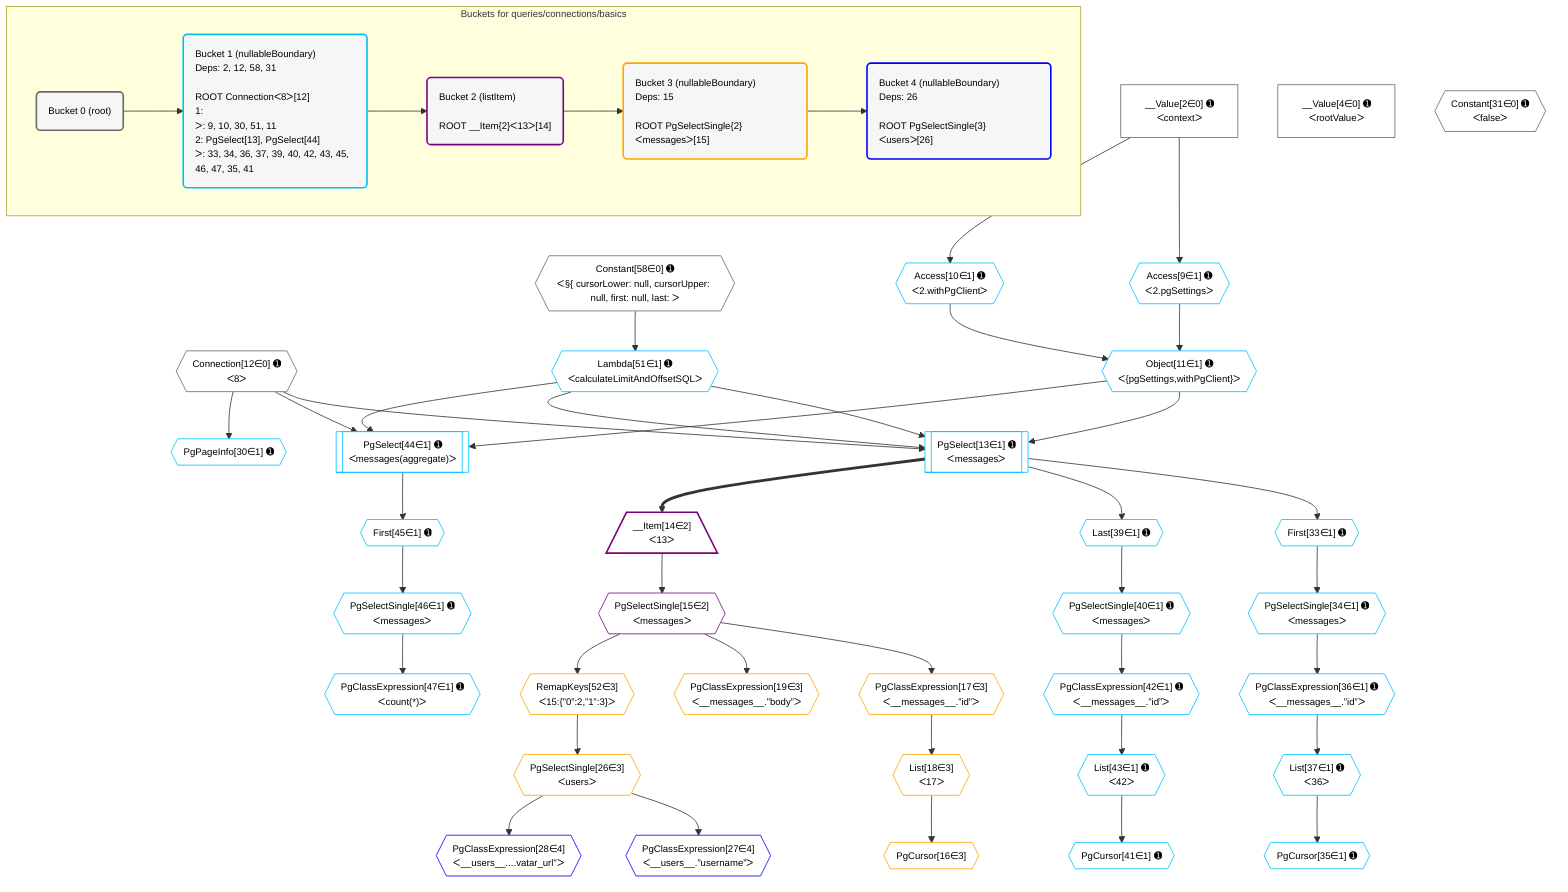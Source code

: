 %%{init: {'themeVariables': { 'fontSize': '12px'}}}%%
graph TD
    classDef path fill:#eee,stroke:#000,color:#000
    classDef plan fill:#fff,stroke-width:1px,color:#000
    classDef itemplan fill:#fff,stroke-width:2px,color:#000
    classDef unbatchedplan fill:#dff,stroke-width:1px,color:#000
    classDef sideeffectplan fill:#fcc,stroke-width:2px,color:#000
    classDef bucket fill:#f6f6f6,color:#000,stroke-width:2px,text-align:left


    %% plan dependencies
    __Value2["__Value[2∈0] ➊<br />ᐸcontextᐳ"]:::plan
    __Value4["__Value[4∈0] ➊<br />ᐸrootValueᐳ"]:::plan
    Connection12{{"Connection[12∈0] ➊<br />ᐸ8ᐳ"}}:::plan
    Constant31{{"Constant[31∈0] ➊<br />ᐸfalseᐳ"}}:::plan
    Constant58{{"Constant[58∈0] ➊<br />ᐸ§{ cursorLower: null, cursorUpper: null, first: null, last: ᐳ"}}:::plan
    PgSelect13[["PgSelect[13∈1] ➊<br />ᐸmessagesᐳ"]]:::plan
    Object11{{"Object[11∈1] ➊<br />ᐸ{pgSettings,withPgClient}ᐳ"}}:::plan
    Lambda51{{"Lambda[51∈1] ➊<br />ᐸcalculateLimitAndOffsetSQLᐳ"}}:::plan
    Object11 & Connection12 & Lambda51 & Lambda51 --> PgSelect13
    PgSelect44[["PgSelect[44∈1] ➊<br />ᐸmessages(aggregate)ᐳ"]]:::plan
    Object11 & Connection12 & Lambda51 --> PgSelect44
    Access9{{"Access[9∈1] ➊<br />ᐸ2.pgSettingsᐳ"}}:::plan
    Access10{{"Access[10∈1] ➊<br />ᐸ2.withPgClientᐳ"}}:::plan
    Access9 & Access10 --> Object11
    __Value2 --> Access9
    __Value2 --> Access10
    PgPageInfo30{{"PgPageInfo[30∈1] ➊"}}:::plan
    Connection12 --> PgPageInfo30
    First33{{"First[33∈1] ➊"}}:::plan
    PgSelect13 --> First33
    PgSelectSingle34{{"PgSelectSingle[34∈1] ➊<br />ᐸmessagesᐳ"}}:::plan
    First33 --> PgSelectSingle34
    PgCursor35{{"PgCursor[35∈1] ➊"}}:::plan
    List37{{"List[37∈1] ➊<br />ᐸ36ᐳ"}}:::plan
    List37 --> PgCursor35
    PgClassExpression36{{"PgClassExpression[36∈1] ➊<br />ᐸ__messages__.”id”ᐳ"}}:::plan
    PgSelectSingle34 --> PgClassExpression36
    PgClassExpression36 --> List37
    Last39{{"Last[39∈1] ➊"}}:::plan
    PgSelect13 --> Last39
    PgSelectSingle40{{"PgSelectSingle[40∈1] ➊<br />ᐸmessagesᐳ"}}:::plan
    Last39 --> PgSelectSingle40
    PgCursor41{{"PgCursor[41∈1] ➊"}}:::plan
    List43{{"List[43∈1] ➊<br />ᐸ42ᐳ"}}:::plan
    List43 --> PgCursor41
    PgClassExpression42{{"PgClassExpression[42∈1] ➊<br />ᐸ__messages__.”id”ᐳ"}}:::plan
    PgSelectSingle40 --> PgClassExpression42
    PgClassExpression42 --> List43
    First45{{"First[45∈1] ➊"}}:::plan
    PgSelect44 --> First45
    PgSelectSingle46{{"PgSelectSingle[46∈1] ➊<br />ᐸmessagesᐳ"}}:::plan
    First45 --> PgSelectSingle46
    PgClassExpression47{{"PgClassExpression[47∈1] ➊<br />ᐸcount(*)ᐳ"}}:::plan
    PgSelectSingle46 --> PgClassExpression47
    Constant58 --> Lambda51
    __Item14[/"__Item[14∈2]<br />ᐸ13ᐳ"\]:::itemplan
    PgSelect13 ==> __Item14
    PgSelectSingle15{{"PgSelectSingle[15∈2]<br />ᐸmessagesᐳ"}}:::plan
    __Item14 --> PgSelectSingle15
    PgCursor16{{"PgCursor[16∈3]"}}:::plan
    List18{{"List[18∈3]<br />ᐸ17ᐳ"}}:::plan
    List18 --> PgCursor16
    PgClassExpression17{{"PgClassExpression[17∈3]<br />ᐸ__messages__.”id”ᐳ"}}:::plan
    PgSelectSingle15 --> PgClassExpression17
    PgClassExpression17 --> List18
    PgClassExpression19{{"PgClassExpression[19∈3]<br />ᐸ__messages__.”body”ᐳ"}}:::plan
    PgSelectSingle15 --> PgClassExpression19
    PgSelectSingle26{{"PgSelectSingle[26∈3]<br />ᐸusersᐳ"}}:::plan
    RemapKeys52{{"RemapKeys[52∈3]<br />ᐸ15:{”0”:2,”1”:3}ᐳ"}}:::plan
    RemapKeys52 --> PgSelectSingle26
    PgSelectSingle15 --> RemapKeys52
    PgClassExpression27{{"PgClassExpression[27∈4]<br />ᐸ__users__.”username”ᐳ"}}:::plan
    PgSelectSingle26 --> PgClassExpression27
    PgClassExpression28{{"PgClassExpression[28∈4]<br />ᐸ__users__....vatar_url”ᐳ"}}:::plan
    PgSelectSingle26 --> PgClassExpression28

    %% define steps

    subgraph "Buckets for queries/connections/basics"
    Bucket0("Bucket 0 (root)"):::bucket
    classDef bucket0 stroke:#696969
    class Bucket0,__Value2,__Value4,Connection12,Constant31,Constant58 bucket0
    Bucket1("Bucket 1 (nullableBoundary)<br />Deps: 2, 12, 58, 31<br /><br />ROOT Connectionᐸ8ᐳ[12]<br />1: <br />ᐳ: 9, 10, 30, 51, 11<br />2: PgSelect[13], PgSelect[44]<br />ᐳ: 33, 34, 36, 37, 39, 40, 42, 43, 45, 46, 47, 35, 41"):::bucket
    classDef bucket1 stroke:#00bfff
    class Bucket1,Access9,Access10,Object11,PgSelect13,PgPageInfo30,First33,PgSelectSingle34,PgCursor35,PgClassExpression36,List37,Last39,PgSelectSingle40,PgCursor41,PgClassExpression42,List43,PgSelect44,First45,PgSelectSingle46,PgClassExpression47,Lambda51 bucket1
    Bucket2("Bucket 2 (listItem)<br /><br />ROOT __Item{2}ᐸ13ᐳ[14]"):::bucket
    classDef bucket2 stroke:#7f007f
    class Bucket2,__Item14,PgSelectSingle15 bucket2
    Bucket3("Bucket 3 (nullableBoundary)<br />Deps: 15<br /><br />ROOT PgSelectSingle{2}ᐸmessagesᐳ[15]"):::bucket
    classDef bucket3 stroke:#ffa500
    class Bucket3,PgCursor16,PgClassExpression17,List18,PgClassExpression19,PgSelectSingle26,RemapKeys52 bucket3
    Bucket4("Bucket 4 (nullableBoundary)<br />Deps: 26<br /><br />ROOT PgSelectSingle{3}ᐸusersᐳ[26]"):::bucket
    classDef bucket4 stroke:#0000ff
    class Bucket4,PgClassExpression27,PgClassExpression28 bucket4
    Bucket0 --> Bucket1
    Bucket1 --> Bucket2
    Bucket2 --> Bucket3
    Bucket3 --> Bucket4
    end